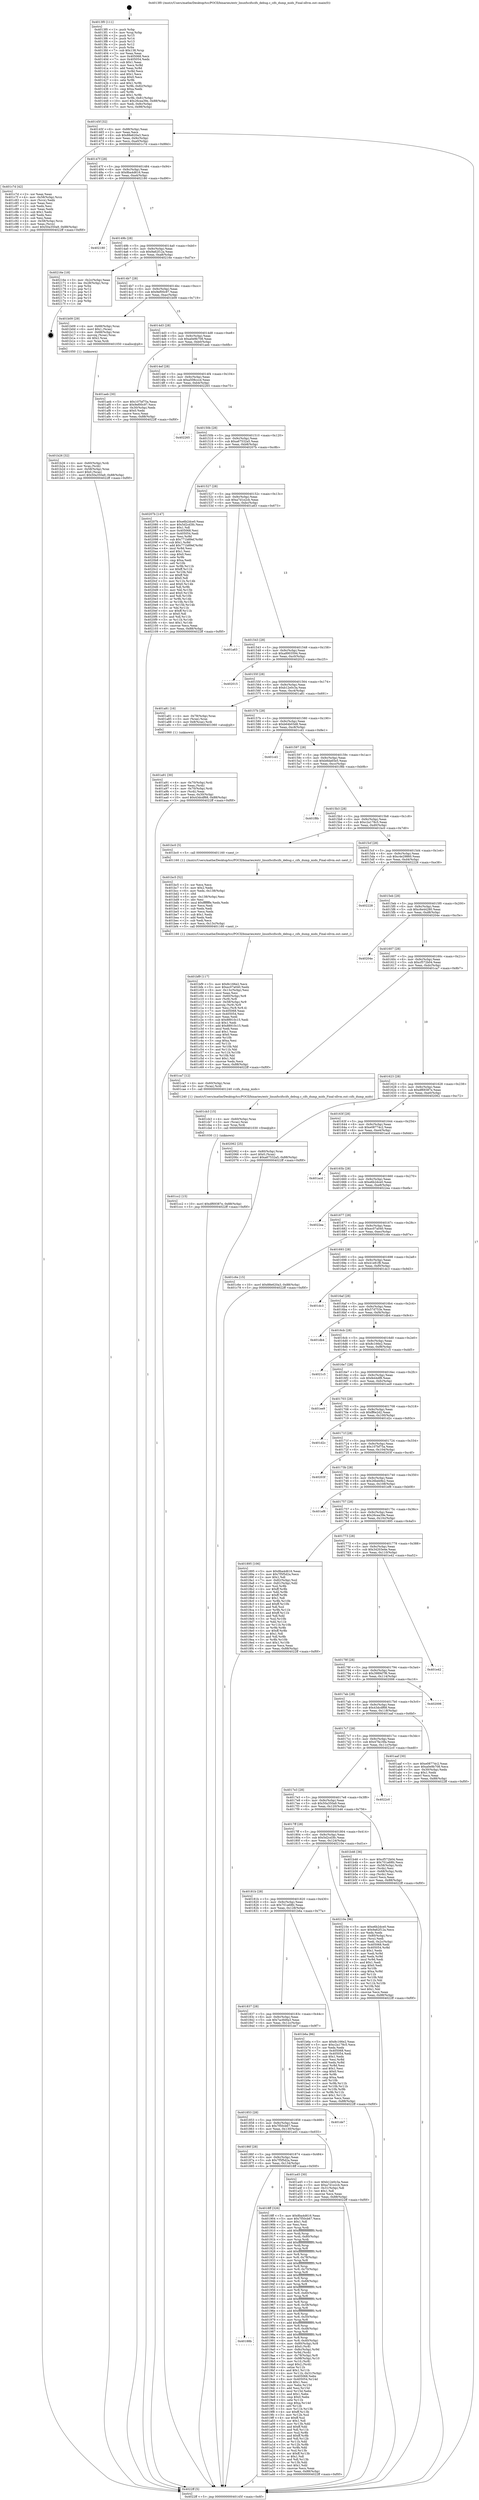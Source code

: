 digraph "0x4013f0" {
  label = "0x4013f0 (/mnt/c/Users/mathe/Desktop/tcc/POCII/binaries/extr_linuxfscifscifs_debug.c_cifs_dump_mids_Final-ollvm.out::main(0))"
  labelloc = "t"
  node[shape=record]

  Entry [label="",width=0.3,height=0.3,shape=circle,fillcolor=black,style=filled]
  "0x40145f" [label="{
     0x40145f [32]\l
     | [instrs]\l
     &nbsp;&nbsp;0x40145f \<+6\>: mov -0x88(%rbp),%eax\l
     &nbsp;&nbsp;0x401465 \<+2\>: mov %eax,%ecx\l
     &nbsp;&nbsp;0x401467 \<+6\>: sub $0x88e620a3,%ecx\l
     &nbsp;&nbsp;0x40146d \<+6\>: mov %eax,-0x9c(%rbp)\l
     &nbsp;&nbsp;0x401473 \<+6\>: mov %ecx,-0xa0(%rbp)\l
     &nbsp;&nbsp;0x401479 \<+6\>: je 0000000000401c7d \<main+0x88d\>\l
  }"]
  "0x401c7d" [label="{
     0x401c7d [42]\l
     | [instrs]\l
     &nbsp;&nbsp;0x401c7d \<+2\>: xor %eax,%eax\l
     &nbsp;&nbsp;0x401c7f \<+4\>: mov -0x58(%rbp),%rcx\l
     &nbsp;&nbsp;0x401c83 \<+2\>: mov (%rcx),%edx\l
     &nbsp;&nbsp;0x401c85 \<+2\>: mov %eax,%esi\l
     &nbsp;&nbsp;0x401c87 \<+2\>: sub %edx,%esi\l
     &nbsp;&nbsp;0x401c89 \<+2\>: mov %eax,%edx\l
     &nbsp;&nbsp;0x401c8b \<+3\>: sub $0x1,%edx\l
     &nbsp;&nbsp;0x401c8e \<+2\>: add %edx,%esi\l
     &nbsp;&nbsp;0x401c90 \<+2\>: sub %esi,%eax\l
     &nbsp;&nbsp;0x401c92 \<+4\>: mov -0x58(%rbp),%rcx\l
     &nbsp;&nbsp;0x401c96 \<+2\>: mov %eax,(%rcx)\l
     &nbsp;&nbsp;0x401c98 \<+10\>: movl $0x50a350a9,-0x88(%rbp)\l
     &nbsp;&nbsp;0x401ca2 \<+5\>: jmp 00000000004022ff \<main+0xf0f\>\l
  }"]
  "0x40147f" [label="{
     0x40147f [28]\l
     | [instrs]\l
     &nbsp;&nbsp;0x40147f \<+5\>: jmp 0000000000401484 \<main+0x94\>\l
     &nbsp;&nbsp;0x401484 \<+6\>: mov -0x9c(%rbp),%eax\l
     &nbsp;&nbsp;0x40148a \<+5\>: sub $0x8ba4d616,%eax\l
     &nbsp;&nbsp;0x40148f \<+6\>: mov %eax,-0xa4(%rbp)\l
     &nbsp;&nbsp;0x401495 \<+6\>: je 0000000000402180 \<main+0xd90\>\l
  }"]
  Exit [label="",width=0.3,height=0.3,shape=circle,fillcolor=black,style=filled,peripheries=2]
  "0x402180" [label="{
     0x402180\l
  }", style=dashed]
  "0x40149b" [label="{
     0x40149b [28]\l
     | [instrs]\l
     &nbsp;&nbsp;0x40149b \<+5\>: jmp 00000000004014a0 \<main+0xb0\>\l
     &nbsp;&nbsp;0x4014a0 \<+6\>: mov -0x9c(%rbp),%eax\l
     &nbsp;&nbsp;0x4014a6 \<+5\>: sub $0x9a62f12a,%eax\l
     &nbsp;&nbsp;0x4014ab \<+6\>: mov %eax,-0xa8(%rbp)\l
     &nbsp;&nbsp;0x4014b1 \<+6\>: je 000000000040216e \<main+0xd7e\>\l
  }"]
  "0x401cc2" [label="{
     0x401cc2 [15]\l
     | [instrs]\l
     &nbsp;&nbsp;0x401cc2 \<+10\>: movl $0xdf69387e,-0x88(%rbp)\l
     &nbsp;&nbsp;0x401ccc \<+5\>: jmp 00000000004022ff \<main+0xf0f\>\l
  }"]
  "0x40216e" [label="{
     0x40216e [18]\l
     | [instrs]\l
     &nbsp;&nbsp;0x40216e \<+3\>: mov -0x2c(%rbp),%eax\l
     &nbsp;&nbsp;0x402171 \<+4\>: lea -0x28(%rbp),%rsp\l
     &nbsp;&nbsp;0x402175 \<+1\>: pop %rbx\l
     &nbsp;&nbsp;0x402176 \<+2\>: pop %r12\l
     &nbsp;&nbsp;0x402178 \<+2\>: pop %r13\l
     &nbsp;&nbsp;0x40217a \<+2\>: pop %r14\l
     &nbsp;&nbsp;0x40217c \<+2\>: pop %r15\l
     &nbsp;&nbsp;0x40217e \<+1\>: pop %rbp\l
     &nbsp;&nbsp;0x40217f \<+1\>: ret\l
  }"]
  "0x4014b7" [label="{
     0x4014b7 [28]\l
     | [instrs]\l
     &nbsp;&nbsp;0x4014b7 \<+5\>: jmp 00000000004014bc \<main+0xcc\>\l
     &nbsp;&nbsp;0x4014bc \<+6\>: mov -0x9c(%rbp),%eax\l
     &nbsp;&nbsp;0x4014c2 \<+5\>: sub $0x9ef00c97,%eax\l
     &nbsp;&nbsp;0x4014c7 \<+6\>: mov %eax,-0xac(%rbp)\l
     &nbsp;&nbsp;0x4014cd \<+6\>: je 0000000000401b09 \<main+0x719\>\l
  }"]
  "0x401cb3" [label="{
     0x401cb3 [15]\l
     | [instrs]\l
     &nbsp;&nbsp;0x401cb3 \<+4\>: mov -0x60(%rbp),%rax\l
     &nbsp;&nbsp;0x401cb7 \<+3\>: mov (%rax),%rax\l
     &nbsp;&nbsp;0x401cba \<+3\>: mov %rax,%rdi\l
     &nbsp;&nbsp;0x401cbd \<+5\>: call 0000000000401030 \<free@plt\>\l
     | [calls]\l
     &nbsp;&nbsp;0x401030 \{1\} (unknown)\l
  }"]
  "0x401b09" [label="{
     0x401b09 [29]\l
     | [instrs]\l
     &nbsp;&nbsp;0x401b09 \<+4\>: mov -0x68(%rbp),%rax\l
     &nbsp;&nbsp;0x401b0d \<+6\>: movl $0x1,(%rax)\l
     &nbsp;&nbsp;0x401b13 \<+4\>: mov -0x68(%rbp),%rax\l
     &nbsp;&nbsp;0x401b17 \<+3\>: movslq (%rax),%rax\l
     &nbsp;&nbsp;0x401b1a \<+4\>: shl $0x2,%rax\l
     &nbsp;&nbsp;0x401b1e \<+3\>: mov %rax,%rdi\l
     &nbsp;&nbsp;0x401b21 \<+5\>: call 0000000000401050 \<malloc@plt\>\l
     | [calls]\l
     &nbsp;&nbsp;0x401050 \{1\} (unknown)\l
  }"]
  "0x4014d3" [label="{
     0x4014d3 [28]\l
     | [instrs]\l
     &nbsp;&nbsp;0x4014d3 \<+5\>: jmp 00000000004014d8 \<main+0xe8\>\l
     &nbsp;&nbsp;0x4014d8 \<+6\>: mov -0x9c(%rbp),%eax\l
     &nbsp;&nbsp;0x4014de \<+5\>: sub $0xa0e9b708,%eax\l
     &nbsp;&nbsp;0x4014e3 \<+6\>: mov %eax,-0xb0(%rbp)\l
     &nbsp;&nbsp;0x4014e9 \<+6\>: je 0000000000401aeb \<main+0x6fb\>\l
  }"]
  "0x401bf9" [label="{
     0x401bf9 [117]\l
     | [instrs]\l
     &nbsp;&nbsp;0x401bf9 \<+5\>: mov $0x8c166e2,%ecx\l
     &nbsp;&nbsp;0x401bfe \<+5\>: mov $0xec07a040,%edx\l
     &nbsp;&nbsp;0x401c03 \<+6\>: mov -0x13c(%rbp),%esi\l
     &nbsp;&nbsp;0x401c09 \<+3\>: imul %eax,%esi\l
     &nbsp;&nbsp;0x401c0c \<+4\>: mov -0x60(%rbp),%r8\l
     &nbsp;&nbsp;0x401c10 \<+3\>: mov (%r8),%r8\l
     &nbsp;&nbsp;0x401c13 \<+4\>: mov -0x58(%rbp),%r9\l
     &nbsp;&nbsp;0x401c17 \<+3\>: movslq (%r9),%r9\l
     &nbsp;&nbsp;0x401c1a \<+4\>: mov %esi,(%r8,%r9,4)\l
     &nbsp;&nbsp;0x401c1e \<+7\>: mov 0x405068,%eax\l
     &nbsp;&nbsp;0x401c25 \<+7\>: mov 0x405054,%esi\l
     &nbsp;&nbsp;0x401c2c \<+2\>: mov %eax,%edi\l
     &nbsp;&nbsp;0x401c2e \<+6\>: sub $0x88910c15,%edi\l
     &nbsp;&nbsp;0x401c34 \<+3\>: sub $0x1,%edi\l
     &nbsp;&nbsp;0x401c37 \<+6\>: add $0x88910c15,%edi\l
     &nbsp;&nbsp;0x401c3d \<+3\>: imul %edi,%eax\l
     &nbsp;&nbsp;0x401c40 \<+3\>: and $0x1,%eax\l
     &nbsp;&nbsp;0x401c43 \<+3\>: cmp $0x0,%eax\l
     &nbsp;&nbsp;0x401c46 \<+4\>: sete %r10b\l
     &nbsp;&nbsp;0x401c4a \<+3\>: cmp $0xa,%esi\l
     &nbsp;&nbsp;0x401c4d \<+4\>: setl %r11b\l
     &nbsp;&nbsp;0x401c51 \<+3\>: mov %r10b,%bl\l
     &nbsp;&nbsp;0x401c54 \<+3\>: and %r11b,%bl\l
     &nbsp;&nbsp;0x401c57 \<+3\>: xor %r11b,%r10b\l
     &nbsp;&nbsp;0x401c5a \<+3\>: or %r10b,%bl\l
     &nbsp;&nbsp;0x401c5d \<+3\>: test $0x1,%bl\l
     &nbsp;&nbsp;0x401c60 \<+3\>: cmovne %edx,%ecx\l
     &nbsp;&nbsp;0x401c63 \<+6\>: mov %ecx,-0x88(%rbp)\l
     &nbsp;&nbsp;0x401c69 \<+5\>: jmp 00000000004022ff \<main+0xf0f\>\l
  }"]
  "0x401aeb" [label="{
     0x401aeb [30]\l
     | [instrs]\l
     &nbsp;&nbsp;0x401aeb \<+5\>: mov $0x107bf75a,%eax\l
     &nbsp;&nbsp;0x401af0 \<+5\>: mov $0x9ef00c97,%ecx\l
     &nbsp;&nbsp;0x401af5 \<+3\>: mov -0x30(%rbp),%edx\l
     &nbsp;&nbsp;0x401af8 \<+3\>: cmp $0x0,%edx\l
     &nbsp;&nbsp;0x401afb \<+3\>: cmove %ecx,%eax\l
     &nbsp;&nbsp;0x401afe \<+6\>: mov %eax,-0x88(%rbp)\l
     &nbsp;&nbsp;0x401b04 \<+5\>: jmp 00000000004022ff \<main+0xf0f\>\l
  }"]
  "0x4014ef" [label="{
     0x4014ef [28]\l
     | [instrs]\l
     &nbsp;&nbsp;0x4014ef \<+5\>: jmp 00000000004014f4 \<main+0x104\>\l
     &nbsp;&nbsp;0x4014f4 \<+6\>: mov -0x9c(%rbp),%eax\l
     &nbsp;&nbsp;0x4014fa \<+5\>: sub $0xa508cccd,%eax\l
     &nbsp;&nbsp;0x4014ff \<+6\>: mov %eax,-0xb4(%rbp)\l
     &nbsp;&nbsp;0x401505 \<+6\>: je 0000000000402265 \<main+0xe75\>\l
  }"]
  "0x401bc5" [label="{
     0x401bc5 [52]\l
     | [instrs]\l
     &nbsp;&nbsp;0x401bc5 \<+2\>: xor %ecx,%ecx\l
     &nbsp;&nbsp;0x401bc7 \<+5\>: mov $0x2,%edx\l
     &nbsp;&nbsp;0x401bcc \<+6\>: mov %edx,-0x138(%rbp)\l
     &nbsp;&nbsp;0x401bd2 \<+1\>: cltd\l
     &nbsp;&nbsp;0x401bd3 \<+6\>: mov -0x138(%rbp),%esi\l
     &nbsp;&nbsp;0x401bd9 \<+2\>: idiv %esi\l
     &nbsp;&nbsp;0x401bdb \<+6\>: imul $0xfffffffe,%edx,%edx\l
     &nbsp;&nbsp;0x401be1 \<+2\>: mov %ecx,%edi\l
     &nbsp;&nbsp;0x401be3 \<+2\>: sub %edx,%edi\l
     &nbsp;&nbsp;0x401be5 \<+2\>: mov %ecx,%edx\l
     &nbsp;&nbsp;0x401be7 \<+3\>: sub $0x1,%edx\l
     &nbsp;&nbsp;0x401bea \<+2\>: add %edx,%edi\l
     &nbsp;&nbsp;0x401bec \<+2\>: sub %edi,%ecx\l
     &nbsp;&nbsp;0x401bee \<+6\>: mov %ecx,-0x13c(%rbp)\l
     &nbsp;&nbsp;0x401bf4 \<+5\>: call 0000000000401160 \<next_i\>\l
     | [calls]\l
     &nbsp;&nbsp;0x401160 \{1\} (/mnt/c/Users/mathe/Desktop/tcc/POCII/binaries/extr_linuxfscifscifs_debug.c_cifs_dump_mids_Final-ollvm.out::next_i)\l
  }"]
  "0x402265" [label="{
     0x402265\l
  }", style=dashed]
  "0x40150b" [label="{
     0x40150b [28]\l
     | [instrs]\l
     &nbsp;&nbsp;0x40150b \<+5\>: jmp 0000000000401510 \<main+0x120\>\l
     &nbsp;&nbsp;0x401510 \<+6\>: mov -0x9c(%rbp),%eax\l
     &nbsp;&nbsp;0x401516 \<+5\>: sub $0xa67532a5,%eax\l
     &nbsp;&nbsp;0x40151b \<+6\>: mov %eax,-0xb8(%rbp)\l
     &nbsp;&nbsp;0x401521 \<+6\>: je 000000000040207b \<main+0xc8b\>\l
  }"]
  "0x401b26" [label="{
     0x401b26 [32]\l
     | [instrs]\l
     &nbsp;&nbsp;0x401b26 \<+4\>: mov -0x60(%rbp),%rdi\l
     &nbsp;&nbsp;0x401b2a \<+3\>: mov %rax,(%rdi)\l
     &nbsp;&nbsp;0x401b2d \<+4\>: mov -0x58(%rbp),%rax\l
     &nbsp;&nbsp;0x401b31 \<+6\>: movl $0x0,(%rax)\l
     &nbsp;&nbsp;0x401b37 \<+10\>: movl $0x50a350a9,-0x88(%rbp)\l
     &nbsp;&nbsp;0x401b41 \<+5\>: jmp 00000000004022ff \<main+0xf0f\>\l
  }"]
  "0x40207b" [label="{
     0x40207b [147]\l
     | [instrs]\l
     &nbsp;&nbsp;0x40207b \<+5\>: mov $0xe6b2dce0,%eax\l
     &nbsp;&nbsp;0x402080 \<+5\>: mov $0x5d2cd3fc,%ecx\l
     &nbsp;&nbsp;0x402085 \<+2\>: mov $0x1,%dl\l
     &nbsp;&nbsp;0x402087 \<+7\>: mov 0x405068,%esi\l
     &nbsp;&nbsp;0x40208e \<+7\>: mov 0x405054,%edi\l
     &nbsp;&nbsp;0x402095 \<+3\>: mov %esi,%r8d\l
     &nbsp;&nbsp;0x402098 \<+7\>: sub $0x771b89ef,%r8d\l
     &nbsp;&nbsp;0x40209f \<+4\>: sub $0x1,%r8d\l
     &nbsp;&nbsp;0x4020a3 \<+7\>: add $0x771b89ef,%r8d\l
     &nbsp;&nbsp;0x4020aa \<+4\>: imul %r8d,%esi\l
     &nbsp;&nbsp;0x4020ae \<+3\>: and $0x1,%esi\l
     &nbsp;&nbsp;0x4020b1 \<+3\>: cmp $0x0,%esi\l
     &nbsp;&nbsp;0x4020b4 \<+4\>: sete %r9b\l
     &nbsp;&nbsp;0x4020b8 \<+3\>: cmp $0xa,%edi\l
     &nbsp;&nbsp;0x4020bb \<+4\>: setl %r10b\l
     &nbsp;&nbsp;0x4020bf \<+3\>: mov %r9b,%r11b\l
     &nbsp;&nbsp;0x4020c2 \<+4\>: xor $0xff,%r11b\l
     &nbsp;&nbsp;0x4020c6 \<+3\>: mov %r10b,%bl\l
     &nbsp;&nbsp;0x4020c9 \<+3\>: xor $0xff,%bl\l
     &nbsp;&nbsp;0x4020cc \<+3\>: xor $0x0,%dl\l
     &nbsp;&nbsp;0x4020cf \<+3\>: mov %r11b,%r14b\l
     &nbsp;&nbsp;0x4020d2 \<+4\>: and $0x0,%r14b\l
     &nbsp;&nbsp;0x4020d6 \<+3\>: and %dl,%r9b\l
     &nbsp;&nbsp;0x4020d9 \<+3\>: mov %bl,%r15b\l
     &nbsp;&nbsp;0x4020dc \<+4\>: and $0x0,%r15b\l
     &nbsp;&nbsp;0x4020e0 \<+3\>: and %dl,%r10b\l
     &nbsp;&nbsp;0x4020e3 \<+3\>: or %r9b,%r14b\l
     &nbsp;&nbsp;0x4020e6 \<+3\>: or %r10b,%r15b\l
     &nbsp;&nbsp;0x4020e9 \<+3\>: xor %r15b,%r14b\l
     &nbsp;&nbsp;0x4020ec \<+3\>: or %bl,%r11b\l
     &nbsp;&nbsp;0x4020ef \<+4\>: xor $0xff,%r11b\l
     &nbsp;&nbsp;0x4020f3 \<+3\>: or $0x0,%dl\l
     &nbsp;&nbsp;0x4020f6 \<+3\>: and %dl,%r11b\l
     &nbsp;&nbsp;0x4020f9 \<+3\>: or %r11b,%r14b\l
     &nbsp;&nbsp;0x4020fc \<+4\>: test $0x1,%r14b\l
     &nbsp;&nbsp;0x402100 \<+3\>: cmovne %ecx,%eax\l
     &nbsp;&nbsp;0x402103 \<+6\>: mov %eax,-0x88(%rbp)\l
     &nbsp;&nbsp;0x402109 \<+5\>: jmp 00000000004022ff \<main+0xf0f\>\l
  }"]
  "0x401527" [label="{
     0x401527 [28]\l
     | [instrs]\l
     &nbsp;&nbsp;0x401527 \<+5\>: jmp 000000000040152c \<main+0x13c\>\l
     &nbsp;&nbsp;0x40152c \<+6\>: mov -0x9c(%rbp),%eax\l
     &nbsp;&nbsp;0x401532 \<+5\>: sub $0xa7d1e2cb,%eax\l
     &nbsp;&nbsp;0x401537 \<+6\>: mov %eax,-0xbc(%rbp)\l
     &nbsp;&nbsp;0x40153d \<+6\>: je 0000000000401a63 \<main+0x673\>\l
  }"]
  "0x401a91" [label="{
     0x401a91 [30]\l
     | [instrs]\l
     &nbsp;&nbsp;0x401a91 \<+4\>: mov -0x70(%rbp),%rdi\l
     &nbsp;&nbsp;0x401a95 \<+2\>: mov %eax,(%rdi)\l
     &nbsp;&nbsp;0x401a97 \<+4\>: mov -0x70(%rbp),%rdi\l
     &nbsp;&nbsp;0x401a9b \<+2\>: mov (%rdi),%eax\l
     &nbsp;&nbsp;0x401a9d \<+3\>: mov %eax,-0x30(%rbp)\l
     &nbsp;&nbsp;0x401aa0 \<+10\>: movl $0x43dcdf68,-0x88(%rbp)\l
     &nbsp;&nbsp;0x401aaa \<+5\>: jmp 00000000004022ff \<main+0xf0f\>\l
  }"]
  "0x401a63" [label="{
     0x401a63\l
  }", style=dashed]
  "0x401543" [label="{
     0x401543 [28]\l
     | [instrs]\l
     &nbsp;&nbsp;0x401543 \<+5\>: jmp 0000000000401548 \<main+0x158\>\l
     &nbsp;&nbsp;0x401548 \<+6\>: mov -0x9c(%rbp),%eax\l
     &nbsp;&nbsp;0x40154e \<+5\>: sub $0xa8903594,%eax\l
     &nbsp;&nbsp;0x401553 \<+6\>: mov %eax,-0xc0(%rbp)\l
     &nbsp;&nbsp;0x401559 \<+6\>: je 0000000000402015 \<main+0xc25\>\l
  }"]
  "0x40188b" [label="{
     0x40188b\l
  }", style=dashed]
  "0x402015" [label="{
     0x402015\l
  }", style=dashed]
  "0x40155f" [label="{
     0x40155f [28]\l
     | [instrs]\l
     &nbsp;&nbsp;0x40155f \<+5\>: jmp 0000000000401564 \<main+0x174\>\l
     &nbsp;&nbsp;0x401564 \<+6\>: mov -0x9c(%rbp),%eax\l
     &nbsp;&nbsp;0x40156a \<+5\>: sub $0xb12e0c3a,%eax\l
     &nbsp;&nbsp;0x40156f \<+6\>: mov %eax,-0xc4(%rbp)\l
     &nbsp;&nbsp;0x401575 \<+6\>: je 0000000000401a81 \<main+0x691\>\l
  }"]
  "0x4018ff" [label="{
     0x4018ff [326]\l
     | [instrs]\l
     &nbsp;&nbsp;0x4018ff \<+5\>: mov $0x8ba4d616,%eax\l
     &nbsp;&nbsp;0x401904 \<+5\>: mov $0x7f50cb67,%ecx\l
     &nbsp;&nbsp;0x401909 \<+2\>: mov $0x1,%dl\l
     &nbsp;&nbsp;0x40190b \<+2\>: xor %esi,%esi\l
     &nbsp;&nbsp;0x40190d \<+3\>: mov %rsp,%rdi\l
     &nbsp;&nbsp;0x401910 \<+4\>: add $0xfffffffffffffff0,%rdi\l
     &nbsp;&nbsp;0x401914 \<+3\>: mov %rdi,%rsp\l
     &nbsp;&nbsp;0x401917 \<+4\>: mov %rdi,-0x80(%rbp)\l
     &nbsp;&nbsp;0x40191b \<+3\>: mov %rsp,%rdi\l
     &nbsp;&nbsp;0x40191e \<+4\>: add $0xfffffffffffffff0,%rdi\l
     &nbsp;&nbsp;0x401922 \<+3\>: mov %rdi,%rsp\l
     &nbsp;&nbsp;0x401925 \<+3\>: mov %rsp,%r8\l
     &nbsp;&nbsp;0x401928 \<+4\>: add $0xfffffffffffffff0,%r8\l
     &nbsp;&nbsp;0x40192c \<+3\>: mov %r8,%rsp\l
     &nbsp;&nbsp;0x40192f \<+4\>: mov %r8,-0x78(%rbp)\l
     &nbsp;&nbsp;0x401933 \<+3\>: mov %rsp,%r8\l
     &nbsp;&nbsp;0x401936 \<+4\>: add $0xfffffffffffffff0,%r8\l
     &nbsp;&nbsp;0x40193a \<+3\>: mov %r8,%rsp\l
     &nbsp;&nbsp;0x40193d \<+4\>: mov %r8,-0x70(%rbp)\l
     &nbsp;&nbsp;0x401941 \<+3\>: mov %rsp,%r8\l
     &nbsp;&nbsp;0x401944 \<+4\>: add $0xfffffffffffffff0,%r8\l
     &nbsp;&nbsp;0x401948 \<+3\>: mov %r8,%rsp\l
     &nbsp;&nbsp;0x40194b \<+4\>: mov %r8,-0x68(%rbp)\l
     &nbsp;&nbsp;0x40194f \<+3\>: mov %rsp,%r8\l
     &nbsp;&nbsp;0x401952 \<+4\>: add $0xfffffffffffffff0,%r8\l
     &nbsp;&nbsp;0x401956 \<+3\>: mov %r8,%rsp\l
     &nbsp;&nbsp;0x401959 \<+4\>: mov %r8,-0x60(%rbp)\l
     &nbsp;&nbsp;0x40195d \<+3\>: mov %rsp,%r8\l
     &nbsp;&nbsp;0x401960 \<+4\>: add $0xfffffffffffffff0,%r8\l
     &nbsp;&nbsp;0x401964 \<+3\>: mov %r8,%rsp\l
     &nbsp;&nbsp;0x401967 \<+4\>: mov %r8,-0x58(%rbp)\l
     &nbsp;&nbsp;0x40196b \<+3\>: mov %rsp,%r8\l
     &nbsp;&nbsp;0x40196e \<+4\>: add $0xfffffffffffffff0,%r8\l
     &nbsp;&nbsp;0x401972 \<+3\>: mov %r8,%rsp\l
     &nbsp;&nbsp;0x401975 \<+4\>: mov %r8,-0x50(%rbp)\l
     &nbsp;&nbsp;0x401979 \<+3\>: mov %rsp,%r8\l
     &nbsp;&nbsp;0x40197c \<+4\>: add $0xfffffffffffffff0,%r8\l
     &nbsp;&nbsp;0x401980 \<+3\>: mov %r8,%rsp\l
     &nbsp;&nbsp;0x401983 \<+4\>: mov %r8,-0x48(%rbp)\l
     &nbsp;&nbsp;0x401987 \<+3\>: mov %rsp,%r8\l
     &nbsp;&nbsp;0x40198a \<+4\>: add $0xfffffffffffffff0,%r8\l
     &nbsp;&nbsp;0x40198e \<+3\>: mov %r8,%rsp\l
     &nbsp;&nbsp;0x401991 \<+4\>: mov %r8,-0x40(%rbp)\l
     &nbsp;&nbsp;0x401995 \<+4\>: mov -0x80(%rbp),%r8\l
     &nbsp;&nbsp;0x401999 \<+7\>: movl $0x0,(%r8)\l
     &nbsp;&nbsp;0x4019a0 \<+7\>: mov -0x8c(%rbp),%r9d\l
     &nbsp;&nbsp;0x4019a7 \<+3\>: mov %r9d,(%rdi)\l
     &nbsp;&nbsp;0x4019aa \<+4\>: mov -0x78(%rbp),%r8\l
     &nbsp;&nbsp;0x4019ae \<+7\>: mov -0x98(%rbp),%r10\l
     &nbsp;&nbsp;0x4019b5 \<+3\>: mov %r10,(%r8)\l
     &nbsp;&nbsp;0x4019b8 \<+3\>: cmpl $0x2,(%rdi)\l
     &nbsp;&nbsp;0x4019bb \<+4\>: setne %r11b\l
     &nbsp;&nbsp;0x4019bf \<+4\>: and $0x1,%r11b\l
     &nbsp;&nbsp;0x4019c3 \<+4\>: mov %r11b,-0x31(%rbp)\l
     &nbsp;&nbsp;0x4019c7 \<+7\>: mov 0x405068,%ebx\l
     &nbsp;&nbsp;0x4019ce \<+8\>: mov 0x405054,%r14d\l
     &nbsp;&nbsp;0x4019d6 \<+3\>: sub $0x1,%esi\l
     &nbsp;&nbsp;0x4019d9 \<+3\>: mov %ebx,%r15d\l
     &nbsp;&nbsp;0x4019dc \<+3\>: add %esi,%r15d\l
     &nbsp;&nbsp;0x4019df \<+4\>: imul %r15d,%ebx\l
     &nbsp;&nbsp;0x4019e3 \<+3\>: and $0x1,%ebx\l
     &nbsp;&nbsp;0x4019e6 \<+3\>: cmp $0x0,%ebx\l
     &nbsp;&nbsp;0x4019e9 \<+4\>: sete %r11b\l
     &nbsp;&nbsp;0x4019ed \<+4\>: cmp $0xa,%r14d\l
     &nbsp;&nbsp;0x4019f1 \<+4\>: setl %r12b\l
     &nbsp;&nbsp;0x4019f5 \<+3\>: mov %r11b,%r13b\l
     &nbsp;&nbsp;0x4019f8 \<+4\>: xor $0xff,%r13b\l
     &nbsp;&nbsp;0x4019fc \<+3\>: mov %r12b,%sil\l
     &nbsp;&nbsp;0x4019ff \<+4\>: xor $0xff,%sil\l
     &nbsp;&nbsp;0x401a03 \<+3\>: xor $0x1,%dl\l
     &nbsp;&nbsp;0x401a06 \<+3\>: mov %r13b,%dil\l
     &nbsp;&nbsp;0x401a09 \<+4\>: and $0xff,%dil\l
     &nbsp;&nbsp;0x401a0d \<+3\>: and %dl,%r11b\l
     &nbsp;&nbsp;0x401a10 \<+3\>: mov %sil,%r8b\l
     &nbsp;&nbsp;0x401a13 \<+4\>: and $0xff,%r8b\l
     &nbsp;&nbsp;0x401a17 \<+3\>: and %dl,%r12b\l
     &nbsp;&nbsp;0x401a1a \<+3\>: or %r11b,%dil\l
     &nbsp;&nbsp;0x401a1d \<+3\>: or %r12b,%r8b\l
     &nbsp;&nbsp;0x401a20 \<+3\>: xor %r8b,%dil\l
     &nbsp;&nbsp;0x401a23 \<+3\>: or %sil,%r13b\l
     &nbsp;&nbsp;0x401a26 \<+4\>: xor $0xff,%r13b\l
     &nbsp;&nbsp;0x401a2a \<+3\>: or $0x1,%dl\l
     &nbsp;&nbsp;0x401a2d \<+3\>: and %dl,%r13b\l
     &nbsp;&nbsp;0x401a30 \<+3\>: or %r13b,%dil\l
     &nbsp;&nbsp;0x401a33 \<+4\>: test $0x1,%dil\l
     &nbsp;&nbsp;0x401a37 \<+3\>: cmovne %ecx,%eax\l
     &nbsp;&nbsp;0x401a3a \<+6\>: mov %eax,-0x88(%rbp)\l
     &nbsp;&nbsp;0x401a40 \<+5\>: jmp 00000000004022ff \<main+0xf0f\>\l
  }"]
  "0x401a81" [label="{
     0x401a81 [16]\l
     | [instrs]\l
     &nbsp;&nbsp;0x401a81 \<+4\>: mov -0x78(%rbp),%rax\l
     &nbsp;&nbsp;0x401a85 \<+3\>: mov (%rax),%rax\l
     &nbsp;&nbsp;0x401a88 \<+4\>: mov 0x8(%rax),%rdi\l
     &nbsp;&nbsp;0x401a8c \<+5\>: call 0000000000401060 \<atoi@plt\>\l
     | [calls]\l
     &nbsp;&nbsp;0x401060 \{1\} (unknown)\l
  }"]
  "0x40157b" [label="{
     0x40157b [28]\l
     | [instrs]\l
     &nbsp;&nbsp;0x40157b \<+5\>: jmp 0000000000401580 \<main+0x190\>\l
     &nbsp;&nbsp;0x401580 \<+6\>: mov -0x9c(%rbp),%eax\l
     &nbsp;&nbsp;0x401586 \<+5\>: sub $0xb64b03d8,%eax\l
     &nbsp;&nbsp;0x40158b \<+6\>: mov %eax,-0xc8(%rbp)\l
     &nbsp;&nbsp;0x401591 \<+6\>: je 0000000000401cd1 \<main+0x8e1\>\l
  }"]
  "0x40186f" [label="{
     0x40186f [28]\l
     | [instrs]\l
     &nbsp;&nbsp;0x40186f \<+5\>: jmp 0000000000401874 \<main+0x484\>\l
     &nbsp;&nbsp;0x401874 \<+6\>: mov -0x9c(%rbp),%eax\l
     &nbsp;&nbsp;0x40187a \<+5\>: sub $0x7f5f5d2a,%eax\l
     &nbsp;&nbsp;0x40187f \<+6\>: mov %eax,-0x134(%rbp)\l
     &nbsp;&nbsp;0x401885 \<+6\>: je 00000000004018ff \<main+0x50f\>\l
  }"]
  "0x401cd1" [label="{
     0x401cd1\l
  }", style=dashed]
  "0x401597" [label="{
     0x401597 [28]\l
     | [instrs]\l
     &nbsp;&nbsp;0x401597 \<+5\>: jmp 000000000040159c \<main+0x1ac\>\l
     &nbsp;&nbsp;0x40159c \<+6\>: mov -0x9c(%rbp),%eax\l
     &nbsp;&nbsp;0x4015a2 \<+5\>: sub $0xb8da65e5,%eax\l
     &nbsp;&nbsp;0x4015a7 \<+6\>: mov %eax,-0xcc(%rbp)\l
     &nbsp;&nbsp;0x4015ad \<+6\>: je 0000000000401f8b \<main+0xb9b\>\l
  }"]
  "0x401a45" [label="{
     0x401a45 [30]\l
     | [instrs]\l
     &nbsp;&nbsp;0x401a45 \<+5\>: mov $0xb12e0c3a,%eax\l
     &nbsp;&nbsp;0x401a4a \<+5\>: mov $0xa7d1e2cb,%ecx\l
     &nbsp;&nbsp;0x401a4f \<+3\>: mov -0x31(%rbp),%dl\l
     &nbsp;&nbsp;0x401a52 \<+3\>: test $0x1,%dl\l
     &nbsp;&nbsp;0x401a55 \<+3\>: cmovne %ecx,%eax\l
     &nbsp;&nbsp;0x401a58 \<+6\>: mov %eax,-0x88(%rbp)\l
     &nbsp;&nbsp;0x401a5e \<+5\>: jmp 00000000004022ff \<main+0xf0f\>\l
  }"]
  "0x401f8b" [label="{
     0x401f8b\l
  }", style=dashed]
  "0x4015b3" [label="{
     0x4015b3 [28]\l
     | [instrs]\l
     &nbsp;&nbsp;0x4015b3 \<+5\>: jmp 00000000004015b8 \<main+0x1c8\>\l
     &nbsp;&nbsp;0x4015b8 \<+6\>: mov -0x9c(%rbp),%eax\l
     &nbsp;&nbsp;0x4015be \<+5\>: sub $0xc2a178c5,%eax\l
     &nbsp;&nbsp;0x4015c3 \<+6\>: mov %eax,-0xd0(%rbp)\l
     &nbsp;&nbsp;0x4015c9 \<+6\>: je 0000000000401bc0 \<main+0x7d0\>\l
  }"]
  "0x401853" [label="{
     0x401853 [28]\l
     | [instrs]\l
     &nbsp;&nbsp;0x401853 \<+5\>: jmp 0000000000401858 \<main+0x468\>\l
     &nbsp;&nbsp;0x401858 \<+6\>: mov -0x9c(%rbp),%eax\l
     &nbsp;&nbsp;0x40185e \<+5\>: sub $0x7f50cb67,%eax\l
     &nbsp;&nbsp;0x401863 \<+6\>: mov %eax,-0x130(%rbp)\l
     &nbsp;&nbsp;0x401869 \<+6\>: je 0000000000401a45 \<main+0x655\>\l
  }"]
  "0x401bc0" [label="{
     0x401bc0 [5]\l
     | [instrs]\l
     &nbsp;&nbsp;0x401bc0 \<+5\>: call 0000000000401160 \<next_i\>\l
     | [calls]\l
     &nbsp;&nbsp;0x401160 \{1\} (/mnt/c/Users/mathe/Desktop/tcc/POCII/binaries/extr_linuxfscifscifs_debug.c_cifs_dump_mids_Final-ollvm.out::next_i)\l
  }"]
  "0x4015cf" [label="{
     0x4015cf [28]\l
     | [instrs]\l
     &nbsp;&nbsp;0x4015cf \<+5\>: jmp 00000000004015d4 \<main+0x1e4\>\l
     &nbsp;&nbsp;0x4015d4 \<+6\>: mov -0x9c(%rbp),%eax\l
     &nbsp;&nbsp;0x4015da \<+5\>: sub $0xc4e29860,%eax\l
     &nbsp;&nbsp;0x4015df \<+6\>: mov %eax,-0xd4(%rbp)\l
     &nbsp;&nbsp;0x4015e5 \<+6\>: je 0000000000402228 \<main+0xe38\>\l
  }"]
  "0x401de7" [label="{
     0x401de7\l
  }", style=dashed]
  "0x402228" [label="{
     0x402228\l
  }", style=dashed]
  "0x4015eb" [label="{
     0x4015eb [28]\l
     | [instrs]\l
     &nbsp;&nbsp;0x4015eb \<+5\>: jmp 00000000004015f0 \<main+0x200\>\l
     &nbsp;&nbsp;0x4015f0 \<+6\>: mov -0x9c(%rbp),%eax\l
     &nbsp;&nbsp;0x4015f6 \<+5\>: sub $0xc6e44280,%eax\l
     &nbsp;&nbsp;0x4015fb \<+6\>: mov %eax,-0xd8(%rbp)\l
     &nbsp;&nbsp;0x401601 \<+6\>: je 000000000040204e \<main+0xc5e\>\l
  }"]
  "0x401837" [label="{
     0x401837 [28]\l
     | [instrs]\l
     &nbsp;&nbsp;0x401837 \<+5\>: jmp 000000000040183c \<main+0x44c\>\l
     &nbsp;&nbsp;0x40183c \<+6\>: mov -0x9c(%rbp),%eax\l
     &nbsp;&nbsp;0x401842 \<+5\>: sub $0x7ac849a3,%eax\l
     &nbsp;&nbsp;0x401847 \<+6\>: mov %eax,-0x12c(%rbp)\l
     &nbsp;&nbsp;0x40184d \<+6\>: je 0000000000401de7 \<main+0x9f7\>\l
  }"]
  "0x40204e" [label="{
     0x40204e\l
  }", style=dashed]
  "0x401607" [label="{
     0x401607 [28]\l
     | [instrs]\l
     &nbsp;&nbsp;0x401607 \<+5\>: jmp 000000000040160c \<main+0x21c\>\l
     &nbsp;&nbsp;0x40160c \<+6\>: mov -0x9c(%rbp),%eax\l
     &nbsp;&nbsp;0x401612 \<+5\>: sub $0xcf572b04,%eax\l
     &nbsp;&nbsp;0x401617 \<+6\>: mov %eax,-0xdc(%rbp)\l
     &nbsp;&nbsp;0x40161d \<+6\>: je 0000000000401ca7 \<main+0x8b7\>\l
  }"]
  "0x401b6a" [label="{
     0x401b6a [86]\l
     | [instrs]\l
     &nbsp;&nbsp;0x401b6a \<+5\>: mov $0x8c166e2,%eax\l
     &nbsp;&nbsp;0x401b6f \<+5\>: mov $0xc2a178c5,%ecx\l
     &nbsp;&nbsp;0x401b74 \<+2\>: xor %edx,%edx\l
     &nbsp;&nbsp;0x401b76 \<+7\>: mov 0x405068,%esi\l
     &nbsp;&nbsp;0x401b7d \<+7\>: mov 0x405054,%edi\l
     &nbsp;&nbsp;0x401b84 \<+3\>: sub $0x1,%edx\l
     &nbsp;&nbsp;0x401b87 \<+3\>: mov %esi,%r8d\l
     &nbsp;&nbsp;0x401b8a \<+3\>: add %edx,%r8d\l
     &nbsp;&nbsp;0x401b8d \<+4\>: imul %r8d,%esi\l
     &nbsp;&nbsp;0x401b91 \<+3\>: and $0x1,%esi\l
     &nbsp;&nbsp;0x401b94 \<+3\>: cmp $0x0,%esi\l
     &nbsp;&nbsp;0x401b97 \<+4\>: sete %r9b\l
     &nbsp;&nbsp;0x401b9b \<+3\>: cmp $0xa,%edi\l
     &nbsp;&nbsp;0x401b9e \<+4\>: setl %r10b\l
     &nbsp;&nbsp;0x401ba2 \<+3\>: mov %r9b,%r11b\l
     &nbsp;&nbsp;0x401ba5 \<+3\>: and %r10b,%r11b\l
     &nbsp;&nbsp;0x401ba8 \<+3\>: xor %r10b,%r9b\l
     &nbsp;&nbsp;0x401bab \<+3\>: or %r9b,%r11b\l
     &nbsp;&nbsp;0x401bae \<+4\>: test $0x1,%r11b\l
     &nbsp;&nbsp;0x401bb2 \<+3\>: cmovne %ecx,%eax\l
     &nbsp;&nbsp;0x401bb5 \<+6\>: mov %eax,-0x88(%rbp)\l
     &nbsp;&nbsp;0x401bbb \<+5\>: jmp 00000000004022ff \<main+0xf0f\>\l
  }"]
  "0x401ca7" [label="{
     0x401ca7 [12]\l
     | [instrs]\l
     &nbsp;&nbsp;0x401ca7 \<+4\>: mov -0x60(%rbp),%rax\l
     &nbsp;&nbsp;0x401cab \<+3\>: mov (%rax),%rdi\l
     &nbsp;&nbsp;0x401cae \<+5\>: call 0000000000401240 \<cifs_dump_mids\>\l
     | [calls]\l
     &nbsp;&nbsp;0x401240 \{1\} (/mnt/c/Users/mathe/Desktop/tcc/POCII/binaries/extr_linuxfscifscifs_debug.c_cifs_dump_mids_Final-ollvm.out::cifs_dump_mids)\l
  }"]
  "0x401623" [label="{
     0x401623 [28]\l
     | [instrs]\l
     &nbsp;&nbsp;0x401623 \<+5\>: jmp 0000000000401628 \<main+0x238\>\l
     &nbsp;&nbsp;0x401628 \<+6\>: mov -0x9c(%rbp),%eax\l
     &nbsp;&nbsp;0x40162e \<+5\>: sub $0xdf69387e,%eax\l
     &nbsp;&nbsp;0x401633 \<+6\>: mov %eax,-0xe0(%rbp)\l
     &nbsp;&nbsp;0x401639 \<+6\>: je 0000000000402062 \<main+0xc72\>\l
  }"]
  "0x40181b" [label="{
     0x40181b [28]\l
     | [instrs]\l
     &nbsp;&nbsp;0x40181b \<+5\>: jmp 0000000000401820 \<main+0x430\>\l
     &nbsp;&nbsp;0x401820 \<+6\>: mov -0x9c(%rbp),%eax\l
     &nbsp;&nbsp;0x401826 \<+5\>: sub $0x701a68fc,%eax\l
     &nbsp;&nbsp;0x40182b \<+6\>: mov %eax,-0x128(%rbp)\l
     &nbsp;&nbsp;0x401831 \<+6\>: je 0000000000401b6a \<main+0x77a\>\l
  }"]
  "0x402062" [label="{
     0x402062 [25]\l
     | [instrs]\l
     &nbsp;&nbsp;0x402062 \<+4\>: mov -0x80(%rbp),%rax\l
     &nbsp;&nbsp;0x402066 \<+6\>: movl $0x0,(%rax)\l
     &nbsp;&nbsp;0x40206c \<+10\>: movl $0xa67532a5,-0x88(%rbp)\l
     &nbsp;&nbsp;0x402076 \<+5\>: jmp 00000000004022ff \<main+0xf0f\>\l
  }"]
  "0x40163f" [label="{
     0x40163f [28]\l
     | [instrs]\l
     &nbsp;&nbsp;0x40163f \<+5\>: jmp 0000000000401644 \<main+0x254\>\l
     &nbsp;&nbsp;0x401644 \<+6\>: mov -0x9c(%rbp),%eax\l
     &nbsp;&nbsp;0x40164a \<+5\>: sub $0xe08774c2,%eax\l
     &nbsp;&nbsp;0x40164f \<+6\>: mov %eax,-0xe4(%rbp)\l
     &nbsp;&nbsp;0x401655 \<+6\>: je 0000000000401acd \<main+0x6dd\>\l
  }"]
  "0x40210e" [label="{
     0x40210e [96]\l
     | [instrs]\l
     &nbsp;&nbsp;0x40210e \<+5\>: mov $0xe6b2dce0,%eax\l
     &nbsp;&nbsp;0x402113 \<+5\>: mov $0x9a62f12a,%ecx\l
     &nbsp;&nbsp;0x402118 \<+2\>: xor %edx,%edx\l
     &nbsp;&nbsp;0x40211a \<+4\>: mov -0x80(%rbp),%rsi\l
     &nbsp;&nbsp;0x40211e \<+2\>: mov (%rsi),%edi\l
     &nbsp;&nbsp;0x402120 \<+3\>: mov %edi,-0x2c(%rbp)\l
     &nbsp;&nbsp;0x402123 \<+7\>: mov 0x405068,%edi\l
     &nbsp;&nbsp;0x40212a \<+8\>: mov 0x405054,%r8d\l
     &nbsp;&nbsp;0x402132 \<+3\>: sub $0x1,%edx\l
     &nbsp;&nbsp;0x402135 \<+3\>: mov %edi,%r9d\l
     &nbsp;&nbsp;0x402138 \<+3\>: add %edx,%r9d\l
     &nbsp;&nbsp;0x40213b \<+4\>: imul %r9d,%edi\l
     &nbsp;&nbsp;0x40213f \<+3\>: and $0x1,%edi\l
     &nbsp;&nbsp;0x402142 \<+3\>: cmp $0x0,%edi\l
     &nbsp;&nbsp;0x402145 \<+4\>: sete %r10b\l
     &nbsp;&nbsp;0x402149 \<+4\>: cmp $0xa,%r8d\l
     &nbsp;&nbsp;0x40214d \<+4\>: setl %r11b\l
     &nbsp;&nbsp;0x402151 \<+3\>: mov %r10b,%bl\l
     &nbsp;&nbsp;0x402154 \<+3\>: and %r11b,%bl\l
     &nbsp;&nbsp;0x402157 \<+3\>: xor %r11b,%r10b\l
     &nbsp;&nbsp;0x40215a \<+3\>: or %r10b,%bl\l
     &nbsp;&nbsp;0x40215d \<+3\>: test $0x1,%bl\l
     &nbsp;&nbsp;0x402160 \<+3\>: cmovne %ecx,%eax\l
     &nbsp;&nbsp;0x402163 \<+6\>: mov %eax,-0x88(%rbp)\l
     &nbsp;&nbsp;0x402169 \<+5\>: jmp 00000000004022ff \<main+0xf0f\>\l
  }"]
  "0x401acd" [label="{
     0x401acd\l
  }", style=dashed]
  "0x40165b" [label="{
     0x40165b [28]\l
     | [instrs]\l
     &nbsp;&nbsp;0x40165b \<+5\>: jmp 0000000000401660 \<main+0x270\>\l
     &nbsp;&nbsp;0x401660 \<+6\>: mov -0x9c(%rbp),%eax\l
     &nbsp;&nbsp;0x401666 \<+5\>: sub $0xe6b2dce0,%eax\l
     &nbsp;&nbsp;0x40166b \<+6\>: mov %eax,-0xe8(%rbp)\l
     &nbsp;&nbsp;0x401671 \<+6\>: je 00000000004022ea \<main+0xefa\>\l
  }"]
  "0x4017ff" [label="{
     0x4017ff [28]\l
     | [instrs]\l
     &nbsp;&nbsp;0x4017ff \<+5\>: jmp 0000000000401804 \<main+0x414\>\l
     &nbsp;&nbsp;0x401804 \<+6\>: mov -0x9c(%rbp),%eax\l
     &nbsp;&nbsp;0x40180a \<+5\>: sub $0x5d2cd3fc,%eax\l
     &nbsp;&nbsp;0x40180f \<+6\>: mov %eax,-0x124(%rbp)\l
     &nbsp;&nbsp;0x401815 \<+6\>: je 000000000040210e \<main+0xd1e\>\l
  }"]
  "0x4022ea" [label="{
     0x4022ea\l
  }", style=dashed]
  "0x401677" [label="{
     0x401677 [28]\l
     | [instrs]\l
     &nbsp;&nbsp;0x401677 \<+5\>: jmp 000000000040167c \<main+0x28c\>\l
     &nbsp;&nbsp;0x40167c \<+6\>: mov -0x9c(%rbp),%eax\l
     &nbsp;&nbsp;0x401682 \<+5\>: sub $0xec07a040,%eax\l
     &nbsp;&nbsp;0x401687 \<+6\>: mov %eax,-0xec(%rbp)\l
     &nbsp;&nbsp;0x40168d \<+6\>: je 0000000000401c6e \<main+0x87e\>\l
  }"]
  "0x401b46" [label="{
     0x401b46 [36]\l
     | [instrs]\l
     &nbsp;&nbsp;0x401b46 \<+5\>: mov $0xcf572b04,%eax\l
     &nbsp;&nbsp;0x401b4b \<+5\>: mov $0x701a68fc,%ecx\l
     &nbsp;&nbsp;0x401b50 \<+4\>: mov -0x58(%rbp),%rdx\l
     &nbsp;&nbsp;0x401b54 \<+2\>: mov (%rdx),%esi\l
     &nbsp;&nbsp;0x401b56 \<+4\>: mov -0x68(%rbp),%rdx\l
     &nbsp;&nbsp;0x401b5a \<+2\>: cmp (%rdx),%esi\l
     &nbsp;&nbsp;0x401b5c \<+3\>: cmovl %ecx,%eax\l
     &nbsp;&nbsp;0x401b5f \<+6\>: mov %eax,-0x88(%rbp)\l
     &nbsp;&nbsp;0x401b65 \<+5\>: jmp 00000000004022ff \<main+0xf0f\>\l
  }"]
  "0x401c6e" [label="{
     0x401c6e [15]\l
     | [instrs]\l
     &nbsp;&nbsp;0x401c6e \<+10\>: movl $0x88e620a3,-0x88(%rbp)\l
     &nbsp;&nbsp;0x401c78 \<+5\>: jmp 00000000004022ff \<main+0xf0f\>\l
  }"]
  "0x401693" [label="{
     0x401693 [28]\l
     | [instrs]\l
     &nbsp;&nbsp;0x401693 \<+5\>: jmp 0000000000401698 \<main+0x2a8\>\l
     &nbsp;&nbsp;0x401698 \<+6\>: mov -0x9c(%rbp),%eax\l
     &nbsp;&nbsp;0x40169e \<+5\>: sub $0x41e81f8,%eax\l
     &nbsp;&nbsp;0x4016a3 \<+6\>: mov %eax,-0xf0(%rbp)\l
     &nbsp;&nbsp;0x4016a9 \<+6\>: je 0000000000401dc3 \<main+0x9d3\>\l
  }"]
  "0x4017e3" [label="{
     0x4017e3 [28]\l
     | [instrs]\l
     &nbsp;&nbsp;0x4017e3 \<+5\>: jmp 00000000004017e8 \<main+0x3f8\>\l
     &nbsp;&nbsp;0x4017e8 \<+6\>: mov -0x9c(%rbp),%eax\l
     &nbsp;&nbsp;0x4017ee \<+5\>: sub $0x50a350a9,%eax\l
     &nbsp;&nbsp;0x4017f3 \<+6\>: mov %eax,-0x120(%rbp)\l
     &nbsp;&nbsp;0x4017f9 \<+6\>: je 0000000000401b46 \<main+0x756\>\l
  }"]
  "0x401dc3" [label="{
     0x401dc3\l
  }", style=dashed]
  "0x4016af" [label="{
     0x4016af [28]\l
     | [instrs]\l
     &nbsp;&nbsp;0x4016af \<+5\>: jmp 00000000004016b4 \<main+0x2c4\>\l
     &nbsp;&nbsp;0x4016b4 \<+6\>: mov -0x9c(%rbp),%eax\l
     &nbsp;&nbsp;0x4016ba \<+5\>: sub $0x57d753e,%eax\l
     &nbsp;&nbsp;0x4016bf \<+6\>: mov %eax,-0xf4(%rbp)\l
     &nbsp;&nbsp;0x4016c5 \<+6\>: je 0000000000401db4 \<main+0x9c4\>\l
  }"]
  "0x4022c0" [label="{
     0x4022c0\l
  }", style=dashed]
  "0x401db4" [label="{
     0x401db4\l
  }", style=dashed]
  "0x4016cb" [label="{
     0x4016cb [28]\l
     | [instrs]\l
     &nbsp;&nbsp;0x4016cb \<+5\>: jmp 00000000004016d0 \<main+0x2e0\>\l
     &nbsp;&nbsp;0x4016d0 \<+6\>: mov -0x9c(%rbp),%eax\l
     &nbsp;&nbsp;0x4016d6 \<+5\>: sub $0x8c166e2,%eax\l
     &nbsp;&nbsp;0x4016db \<+6\>: mov %eax,-0xf8(%rbp)\l
     &nbsp;&nbsp;0x4016e1 \<+6\>: je 00000000004021c5 \<main+0xdd5\>\l
  }"]
  "0x4017c7" [label="{
     0x4017c7 [28]\l
     | [instrs]\l
     &nbsp;&nbsp;0x4017c7 \<+5\>: jmp 00000000004017cc \<main+0x3dc\>\l
     &nbsp;&nbsp;0x4017cc \<+6\>: mov -0x9c(%rbp),%eax\l
     &nbsp;&nbsp;0x4017d2 \<+5\>: sub $0x47fa16fa,%eax\l
     &nbsp;&nbsp;0x4017d7 \<+6\>: mov %eax,-0x11c(%rbp)\l
     &nbsp;&nbsp;0x4017dd \<+6\>: je 00000000004022c0 \<main+0xed0\>\l
  }"]
  "0x4021c5" [label="{
     0x4021c5\l
  }", style=dashed]
  "0x4016e7" [label="{
     0x4016e7 [28]\l
     | [instrs]\l
     &nbsp;&nbsp;0x4016e7 \<+5\>: jmp 00000000004016ec \<main+0x2fc\>\l
     &nbsp;&nbsp;0x4016ec \<+6\>: mov -0x9c(%rbp),%eax\l
     &nbsp;&nbsp;0x4016f2 \<+5\>: sub $0xfe44df8,%eax\l
     &nbsp;&nbsp;0x4016f7 \<+6\>: mov %eax,-0xfc(%rbp)\l
     &nbsp;&nbsp;0x4016fd \<+6\>: je 0000000000401ee9 \<main+0xaf9\>\l
  }"]
  "0x401aaf" [label="{
     0x401aaf [30]\l
     | [instrs]\l
     &nbsp;&nbsp;0x401aaf \<+5\>: mov $0xe08774c2,%eax\l
     &nbsp;&nbsp;0x401ab4 \<+5\>: mov $0xa0e9b708,%ecx\l
     &nbsp;&nbsp;0x401ab9 \<+3\>: mov -0x30(%rbp),%edx\l
     &nbsp;&nbsp;0x401abc \<+3\>: cmp $0x1,%edx\l
     &nbsp;&nbsp;0x401abf \<+3\>: cmovl %ecx,%eax\l
     &nbsp;&nbsp;0x401ac2 \<+6\>: mov %eax,-0x88(%rbp)\l
     &nbsp;&nbsp;0x401ac8 \<+5\>: jmp 00000000004022ff \<main+0xf0f\>\l
  }"]
  "0x401ee9" [label="{
     0x401ee9\l
  }", style=dashed]
  "0x401703" [label="{
     0x401703 [28]\l
     | [instrs]\l
     &nbsp;&nbsp;0x401703 \<+5\>: jmp 0000000000401708 \<main+0x318\>\l
     &nbsp;&nbsp;0x401708 \<+6\>: mov -0x9c(%rbp),%eax\l
     &nbsp;&nbsp;0x40170e \<+5\>: sub $0xff6e2d2,%eax\l
     &nbsp;&nbsp;0x401713 \<+6\>: mov %eax,-0x100(%rbp)\l
     &nbsp;&nbsp;0x401719 \<+6\>: je 0000000000401d2c \<main+0x93c\>\l
  }"]
  "0x4017ab" [label="{
     0x4017ab [28]\l
     | [instrs]\l
     &nbsp;&nbsp;0x4017ab \<+5\>: jmp 00000000004017b0 \<main+0x3c0\>\l
     &nbsp;&nbsp;0x4017b0 \<+6\>: mov -0x9c(%rbp),%eax\l
     &nbsp;&nbsp;0x4017b6 \<+5\>: sub $0x43dcdf68,%eax\l
     &nbsp;&nbsp;0x4017bb \<+6\>: mov %eax,-0x118(%rbp)\l
     &nbsp;&nbsp;0x4017c1 \<+6\>: je 0000000000401aaf \<main+0x6bf\>\l
  }"]
  "0x401d2c" [label="{
     0x401d2c\l
  }", style=dashed]
  "0x40171f" [label="{
     0x40171f [28]\l
     | [instrs]\l
     &nbsp;&nbsp;0x40171f \<+5\>: jmp 0000000000401724 \<main+0x334\>\l
     &nbsp;&nbsp;0x401724 \<+6\>: mov -0x9c(%rbp),%eax\l
     &nbsp;&nbsp;0x40172a \<+5\>: sub $0x107bf75a,%eax\l
     &nbsp;&nbsp;0x40172f \<+6\>: mov %eax,-0x104(%rbp)\l
     &nbsp;&nbsp;0x401735 \<+6\>: je 000000000040203f \<main+0xc4f\>\l
  }"]
  "0x402006" [label="{
     0x402006\l
  }", style=dashed]
  "0x40203f" [label="{
     0x40203f\l
  }", style=dashed]
  "0x40173b" [label="{
     0x40173b [28]\l
     | [instrs]\l
     &nbsp;&nbsp;0x40173b \<+5\>: jmp 0000000000401740 \<main+0x350\>\l
     &nbsp;&nbsp;0x401740 \<+6\>: mov -0x9c(%rbp),%eax\l
     &nbsp;&nbsp;0x401746 \<+5\>: sub $0x26beb9e2,%eax\l
     &nbsp;&nbsp;0x40174b \<+6\>: mov %eax,-0x108(%rbp)\l
     &nbsp;&nbsp;0x401751 \<+6\>: je 0000000000401ef8 \<main+0xb08\>\l
  }"]
  "0x40178f" [label="{
     0x40178f [28]\l
     | [instrs]\l
     &nbsp;&nbsp;0x40178f \<+5\>: jmp 0000000000401794 \<main+0x3a4\>\l
     &nbsp;&nbsp;0x401794 \<+6\>: mov -0x9c(%rbp),%eax\l
     &nbsp;&nbsp;0x40179a \<+5\>: sub $0x3989d7f6,%eax\l
     &nbsp;&nbsp;0x40179f \<+6\>: mov %eax,-0x114(%rbp)\l
     &nbsp;&nbsp;0x4017a5 \<+6\>: je 0000000000402006 \<main+0xc16\>\l
  }"]
  "0x401ef8" [label="{
     0x401ef8\l
  }", style=dashed]
  "0x401757" [label="{
     0x401757 [28]\l
     | [instrs]\l
     &nbsp;&nbsp;0x401757 \<+5\>: jmp 000000000040175c \<main+0x36c\>\l
     &nbsp;&nbsp;0x40175c \<+6\>: mov -0x9c(%rbp),%eax\l
     &nbsp;&nbsp;0x401762 \<+5\>: sub $0x26cea39e,%eax\l
     &nbsp;&nbsp;0x401767 \<+6\>: mov %eax,-0x10c(%rbp)\l
     &nbsp;&nbsp;0x40176d \<+6\>: je 0000000000401895 \<main+0x4a5\>\l
  }"]
  "0x401e42" [label="{
     0x401e42\l
  }", style=dashed]
  "0x401895" [label="{
     0x401895 [106]\l
     | [instrs]\l
     &nbsp;&nbsp;0x401895 \<+5\>: mov $0x8ba4d616,%eax\l
     &nbsp;&nbsp;0x40189a \<+5\>: mov $0x7f5f5d2a,%ecx\l
     &nbsp;&nbsp;0x40189f \<+2\>: mov $0x1,%dl\l
     &nbsp;&nbsp;0x4018a1 \<+7\>: mov -0x82(%rbp),%sil\l
     &nbsp;&nbsp;0x4018a8 \<+7\>: mov -0x81(%rbp),%dil\l
     &nbsp;&nbsp;0x4018af \<+3\>: mov %sil,%r8b\l
     &nbsp;&nbsp;0x4018b2 \<+4\>: xor $0xff,%r8b\l
     &nbsp;&nbsp;0x4018b6 \<+3\>: mov %dil,%r9b\l
     &nbsp;&nbsp;0x4018b9 \<+4\>: xor $0xff,%r9b\l
     &nbsp;&nbsp;0x4018bd \<+3\>: xor $0x1,%dl\l
     &nbsp;&nbsp;0x4018c0 \<+3\>: mov %r8b,%r10b\l
     &nbsp;&nbsp;0x4018c3 \<+4\>: and $0xff,%r10b\l
     &nbsp;&nbsp;0x4018c7 \<+3\>: and %dl,%sil\l
     &nbsp;&nbsp;0x4018ca \<+3\>: mov %r9b,%r11b\l
     &nbsp;&nbsp;0x4018cd \<+4\>: and $0xff,%r11b\l
     &nbsp;&nbsp;0x4018d1 \<+3\>: and %dl,%dil\l
     &nbsp;&nbsp;0x4018d4 \<+3\>: or %sil,%r10b\l
     &nbsp;&nbsp;0x4018d7 \<+3\>: or %dil,%r11b\l
     &nbsp;&nbsp;0x4018da \<+3\>: xor %r11b,%r10b\l
     &nbsp;&nbsp;0x4018dd \<+3\>: or %r9b,%r8b\l
     &nbsp;&nbsp;0x4018e0 \<+4\>: xor $0xff,%r8b\l
     &nbsp;&nbsp;0x4018e4 \<+3\>: or $0x1,%dl\l
     &nbsp;&nbsp;0x4018e7 \<+3\>: and %dl,%r8b\l
     &nbsp;&nbsp;0x4018ea \<+3\>: or %r8b,%r10b\l
     &nbsp;&nbsp;0x4018ed \<+4\>: test $0x1,%r10b\l
     &nbsp;&nbsp;0x4018f1 \<+3\>: cmovne %ecx,%eax\l
     &nbsp;&nbsp;0x4018f4 \<+6\>: mov %eax,-0x88(%rbp)\l
     &nbsp;&nbsp;0x4018fa \<+5\>: jmp 00000000004022ff \<main+0xf0f\>\l
  }"]
  "0x401773" [label="{
     0x401773 [28]\l
     | [instrs]\l
     &nbsp;&nbsp;0x401773 \<+5\>: jmp 0000000000401778 \<main+0x388\>\l
     &nbsp;&nbsp;0x401778 \<+6\>: mov -0x9c(%rbp),%eax\l
     &nbsp;&nbsp;0x40177e \<+5\>: sub $0x34203e4e,%eax\l
     &nbsp;&nbsp;0x401783 \<+6\>: mov %eax,-0x110(%rbp)\l
     &nbsp;&nbsp;0x401789 \<+6\>: je 0000000000401e42 \<main+0xa52\>\l
  }"]
  "0x4022ff" [label="{
     0x4022ff [5]\l
     | [instrs]\l
     &nbsp;&nbsp;0x4022ff \<+5\>: jmp 000000000040145f \<main+0x6f\>\l
  }"]
  "0x4013f0" [label="{
     0x4013f0 [111]\l
     | [instrs]\l
     &nbsp;&nbsp;0x4013f0 \<+1\>: push %rbp\l
     &nbsp;&nbsp;0x4013f1 \<+3\>: mov %rsp,%rbp\l
     &nbsp;&nbsp;0x4013f4 \<+2\>: push %r15\l
     &nbsp;&nbsp;0x4013f6 \<+2\>: push %r14\l
     &nbsp;&nbsp;0x4013f8 \<+2\>: push %r13\l
     &nbsp;&nbsp;0x4013fa \<+2\>: push %r12\l
     &nbsp;&nbsp;0x4013fc \<+1\>: push %rbx\l
     &nbsp;&nbsp;0x4013fd \<+7\>: sub $0x138,%rsp\l
     &nbsp;&nbsp;0x401404 \<+2\>: xor %eax,%eax\l
     &nbsp;&nbsp;0x401406 \<+7\>: mov 0x405068,%ecx\l
     &nbsp;&nbsp;0x40140d \<+7\>: mov 0x405054,%edx\l
     &nbsp;&nbsp;0x401414 \<+3\>: sub $0x1,%eax\l
     &nbsp;&nbsp;0x401417 \<+3\>: mov %ecx,%r8d\l
     &nbsp;&nbsp;0x40141a \<+3\>: add %eax,%r8d\l
     &nbsp;&nbsp;0x40141d \<+4\>: imul %r8d,%ecx\l
     &nbsp;&nbsp;0x401421 \<+3\>: and $0x1,%ecx\l
     &nbsp;&nbsp;0x401424 \<+3\>: cmp $0x0,%ecx\l
     &nbsp;&nbsp;0x401427 \<+4\>: sete %r9b\l
     &nbsp;&nbsp;0x40142b \<+4\>: and $0x1,%r9b\l
     &nbsp;&nbsp;0x40142f \<+7\>: mov %r9b,-0x82(%rbp)\l
     &nbsp;&nbsp;0x401436 \<+3\>: cmp $0xa,%edx\l
     &nbsp;&nbsp;0x401439 \<+4\>: setl %r9b\l
     &nbsp;&nbsp;0x40143d \<+4\>: and $0x1,%r9b\l
     &nbsp;&nbsp;0x401441 \<+7\>: mov %r9b,-0x81(%rbp)\l
     &nbsp;&nbsp;0x401448 \<+10\>: movl $0x26cea39e,-0x88(%rbp)\l
     &nbsp;&nbsp;0x401452 \<+6\>: mov %edi,-0x8c(%rbp)\l
     &nbsp;&nbsp;0x401458 \<+7\>: mov %rsi,-0x98(%rbp)\l
  }"]
  Entry -> "0x4013f0" [label=" 1"]
  "0x40145f" -> "0x401c7d" [label=" 1"]
  "0x40145f" -> "0x40147f" [label=" 17"]
  "0x40216e" -> Exit [label=" 1"]
  "0x40147f" -> "0x402180" [label=" 0"]
  "0x40147f" -> "0x40149b" [label=" 17"]
  "0x40210e" -> "0x4022ff" [label=" 1"]
  "0x40149b" -> "0x40216e" [label=" 1"]
  "0x40149b" -> "0x4014b7" [label=" 16"]
  "0x40207b" -> "0x4022ff" [label=" 1"]
  "0x4014b7" -> "0x401b09" [label=" 1"]
  "0x4014b7" -> "0x4014d3" [label=" 15"]
  "0x402062" -> "0x4022ff" [label=" 1"]
  "0x4014d3" -> "0x401aeb" [label=" 1"]
  "0x4014d3" -> "0x4014ef" [label=" 14"]
  "0x401cc2" -> "0x4022ff" [label=" 1"]
  "0x4014ef" -> "0x402265" [label=" 0"]
  "0x4014ef" -> "0x40150b" [label=" 14"]
  "0x401cb3" -> "0x401cc2" [label=" 1"]
  "0x40150b" -> "0x40207b" [label=" 1"]
  "0x40150b" -> "0x401527" [label=" 13"]
  "0x401ca7" -> "0x401cb3" [label=" 1"]
  "0x401527" -> "0x401a63" [label=" 0"]
  "0x401527" -> "0x401543" [label=" 13"]
  "0x401c7d" -> "0x4022ff" [label=" 1"]
  "0x401543" -> "0x402015" [label=" 0"]
  "0x401543" -> "0x40155f" [label=" 13"]
  "0x401bf9" -> "0x4022ff" [label=" 1"]
  "0x40155f" -> "0x401a81" [label=" 1"]
  "0x40155f" -> "0x40157b" [label=" 12"]
  "0x401bc5" -> "0x401bf9" [label=" 1"]
  "0x40157b" -> "0x401cd1" [label=" 0"]
  "0x40157b" -> "0x401597" [label=" 12"]
  "0x401b6a" -> "0x4022ff" [label=" 1"]
  "0x401597" -> "0x401f8b" [label=" 0"]
  "0x401597" -> "0x4015b3" [label=" 12"]
  "0x401b46" -> "0x4022ff" [label=" 2"]
  "0x4015b3" -> "0x401bc0" [label=" 1"]
  "0x4015b3" -> "0x4015cf" [label=" 11"]
  "0x401b09" -> "0x401b26" [label=" 1"]
  "0x4015cf" -> "0x402228" [label=" 0"]
  "0x4015cf" -> "0x4015eb" [label=" 11"]
  "0x401aeb" -> "0x4022ff" [label=" 1"]
  "0x4015eb" -> "0x40204e" [label=" 0"]
  "0x4015eb" -> "0x401607" [label=" 11"]
  "0x401a91" -> "0x4022ff" [label=" 1"]
  "0x401607" -> "0x401ca7" [label=" 1"]
  "0x401607" -> "0x401623" [label=" 10"]
  "0x401a81" -> "0x401a91" [label=" 1"]
  "0x401623" -> "0x402062" [label=" 1"]
  "0x401623" -> "0x40163f" [label=" 9"]
  "0x4018ff" -> "0x4022ff" [label=" 1"]
  "0x40163f" -> "0x401acd" [label=" 0"]
  "0x40163f" -> "0x40165b" [label=" 9"]
  "0x401c6e" -> "0x4022ff" [label=" 1"]
  "0x40165b" -> "0x4022ea" [label=" 0"]
  "0x40165b" -> "0x401677" [label=" 9"]
  "0x40186f" -> "0x4018ff" [label=" 1"]
  "0x401677" -> "0x401c6e" [label=" 1"]
  "0x401677" -> "0x401693" [label=" 8"]
  "0x401bc0" -> "0x401bc5" [label=" 1"]
  "0x401693" -> "0x401dc3" [label=" 0"]
  "0x401693" -> "0x4016af" [label=" 8"]
  "0x401853" -> "0x401a45" [label=" 1"]
  "0x4016af" -> "0x401db4" [label=" 0"]
  "0x4016af" -> "0x4016cb" [label=" 8"]
  "0x401b26" -> "0x4022ff" [label=" 1"]
  "0x4016cb" -> "0x4021c5" [label=" 0"]
  "0x4016cb" -> "0x4016e7" [label=" 8"]
  "0x401837" -> "0x401de7" [label=" 0"]
  "0x4016e7" -> "0x401ee9" [label=" 0"]
  "0x4016e7" -> "0x401703" [label=" 8"]
  "0x401aaf" -> "0x4022ff" [label=" 1"]
  "0x401703" -> "0x401d2c" [label=" 0"]
  "0x401703" -> "0x40171f" [label=" 8"]
  "0x40181b" -> "0x401b6a" [label=" 1"]
  "0x40171f" -> "0x40203f" [label=" 0"]
  "0x40171f" -> "0x40173b" [label=" 8"]
  "0x401a45" -> "0x4022ff" [label=" 1"]
  "0x40173b" -> "0x401ef8" [label=" 0"]
  "0x40173b" -> "0x401757" [label=" 8"]
  "0x4017ff" -> "0x40210e" [label=" 1"]
  "0x401757" -> "0x401895" [label=" 1"]
  "0x401757" -> "0x401773" [label=" 7"]
  "0x401895" -> "0x4022ff" [label=" 1"]
  "0x4013f0" -> "0x40145f" [label=" 1"]
  "0x4022ff" -> "0x40145f" [label=" 17"]
  "0x40186f" -> "0x40188b" [label=" 0"]
  "0x401773" -> "0x401e42" [label=" 0"]
  "0x401773" -> "0x40178f" [label=" 7"]
  "0x4017ff" -> "0x40181b" [label=" 3"]
  "0x40178f" -> "0x402006" [label=" 0"]
  "0x40178f" -> "0x4017ab" [label=" 7"]
  "0x40181b" -> "0x401837" [label=" 2"]
  "0x4017ab" -> "0x401aaf" [label=" 1"]
  "0x4017ab" -> "0x4017c7" [label=" 6"]
  "0x401837" -> "0x401853" [label=" 2"]
  "0x4017c7" -> "0x4022c0" [label=" 0"]
  "0x4017c7" -> "0x4017e3" [label=" 6"]
  "0x401853" -> "0x40186f" [label=" 1"]
  "0x4017e3" -> "0x401b46" [label=" 2"]
  "0x4017e3" -> "0x4017ff" [label=" 4"]
}
